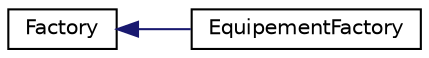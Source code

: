digraph "Graphical Class Hierarchy"
{
  edge [fontname="Helvetica",fontsize="10",labelfontname="Helvetica",labelfontsize="10"];
  node [fontname="Helvetica",fontsize="10",shape=record];
  rankdir="LR";
  Node1 [label="Factory",height=0.2,width=0.4,color="black", fillcolor="white", style="filled",URL="$classFactory.html"];
  Node1 -> Node2 [dir="back",color="midnightblue",fontsize="10",style="solid",fontname="Helvetica"];
  Node2 [label="EquipementFactory",height=0.2,width=0.4,color="black", fillcolor="white", style="filled",URL="$classEquipementFactory.html"];
}
